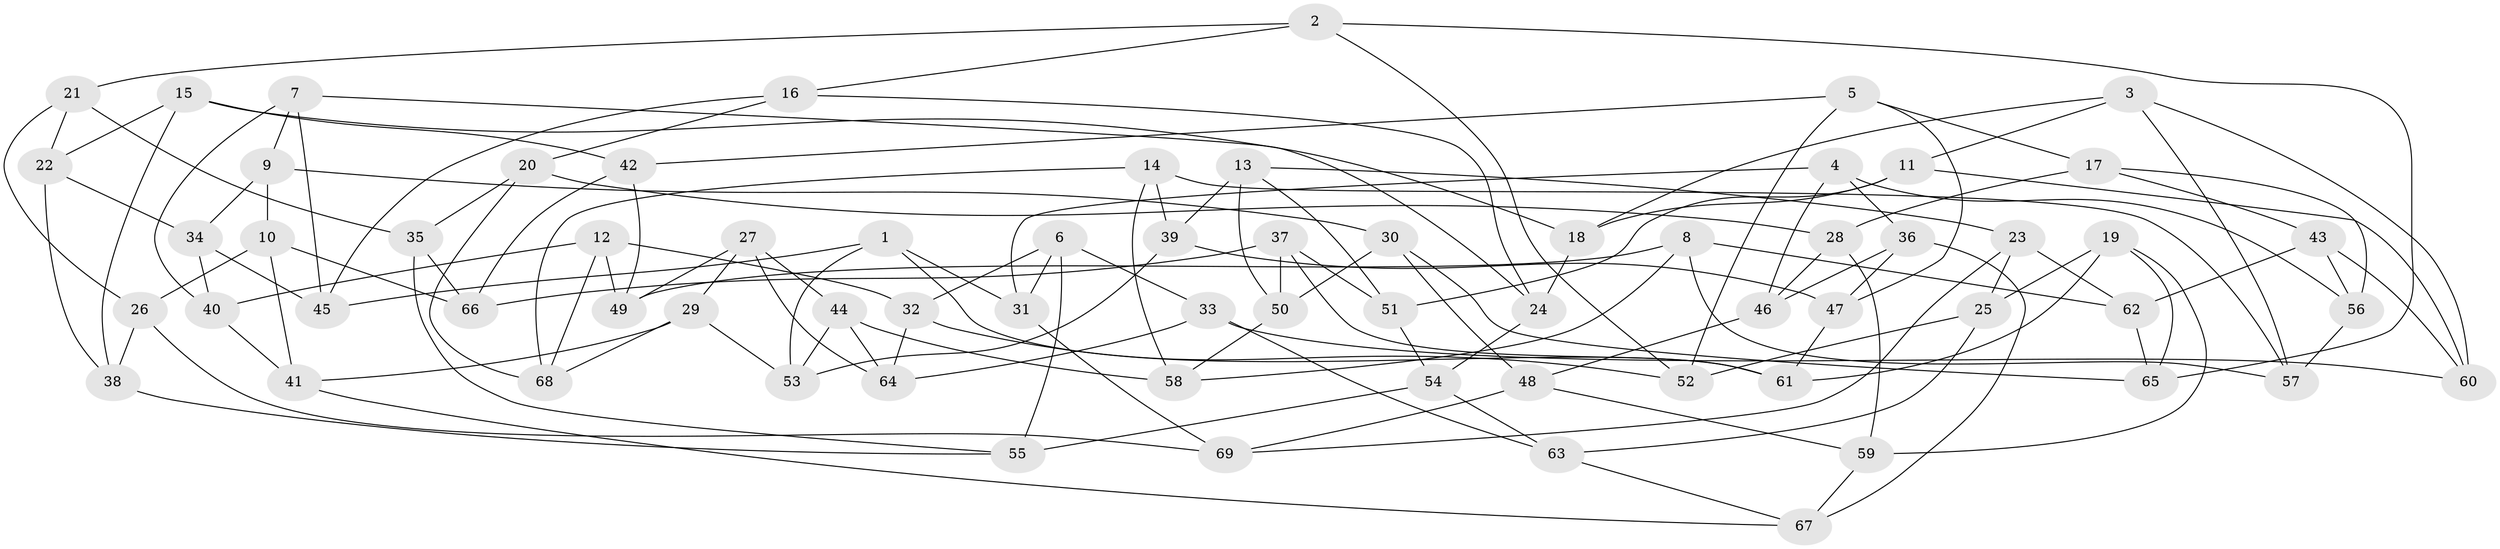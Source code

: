 // coarse degree distribution, {4: 0.7209302325581395, 9: 0.046511627906976744, 8: 0.11627906976744186, 3: 0.09302325581395349, 2: 0.023255813953488372}
// Generated by graph-tools (version 1.1) at 2025/53/03/04/25 22:53:52]
// undirected, 69 vertices, 138 edges
graph export_dot {
  node [color=gray90,style=filled];
  1;
  2;
  3;
  4;
  5;
  6;
  7;
  8;
  9;
  10;
  11;
  12;
  13;
  14;
  15;
  16;
  17;
  18;
  19;
  20;
  21;
  22;
  23;
  24;
  25;
  26;
  27;
  28;
  29;
  30;
  31;
  32;
  33;
  34;
  35;
  36;
  37;
  38;
  39;
  40;
  41;
  42;
  43;
  44;
  45;
  46;
  47;
  48;
  49;
  50;
  51;
  52;
  53;
  54;
  55;
  56;
  57;
  58;
  59;
  60;
  61;
  62;
  63;
  64;
  65;
  66;
  67;
  68;
  69;
  1 -- 61;
  1 -- 53;
  1 -- 31;
  1 -- 45;
  2 -- 65;
  2 -- 21;
  2 -- 16;
  2 -- 52;
  3 -- 57;
  3 -- 11;
  3 -- 60;
  3 -- 18;
  4 -- 56;
  4 -- 36;
  4 -- 31;
  4 -- 46;
  5 -- 42;
  5 -- 17;
  5 -- 52;
  5 -- 47;
  6 -- 32;
  6 -- 31;
  6 -- 33;
  6 -- 55;
  7 -- 9;
  7 -- 24;
  7 -- 45;
  7 -- 40;
  8 -- 57;
  8 -- 62;
  8 -- 49;
  8 -- 58;
  9 -- 10;
  9 -- 30;
  9 -- 34;
  10 -- 41;
  10 -- 26;
  10 -- 66;
  11 -- 51;
  11 -- 18;
  11 -- 60;
  12 -- 49;
  12 -- 68;
  12 -- 32;
  12 -- 40;
  13 -- 51;
  13 -- 39;
  13 -- 23;
  13 -- 50;
  14 -- 39;
  14 -- 68;
  14 -- 57;
  14 -- 58;
  15 -- 42;
  15 -- 18;
  15 -- 38;
  15 -- 22;
  16 -- 20;
  16 -- 24;
  16 -- 45;
  17 -- 28;
  17 -- 43;
  17 -- 56;
  18 -- 24;
  19 -- 61;
  19 -- 59;
  19 -- 65;
  19 -- 25;
  20 -- 35;
  20 -- 28;
  20 -- 68;
  21 -- 26;
  21 -- 22;
  21 -- 35;
  22 -- 34;
  22 -- 38;
  23 -- 62;
  23 -- 25;
  23 -- 69;
  24 -- 54;
  25 -- 52;
  25 -- 63;
  26 -- 69;
  26 -- 38;
  27 -- 44;
  27 -- 49;
  27 -- 29;
  27 -- 64;
  28 -- 59;
  28 -- 46;
  29 -- 68;
  29 -- 53;
  29 -- 41;
  30 -- 48;
  30 -- 65;
  30 -- 50;
  31 -- 69;
  32 -- 52;
  32 -- 64;
  33 -- 60;
  33 -- 64;
  33 -- 63;
  34 -- 40;
  34 -- 45;
  35 -- 55;
  35 -- 66;
  36 -- 47;
  36 -- 46;
  36 -- 67;
  37 -- 61;
  37 -- 51;
  37 -- 50;
  37 -- 66;
  38 -- 55;
  39 -- 53;
  39 -- 47;
  40 -- 41;
  41 -- 67;
  42 -- 49;
  42 -- 66;
  43 -- 56;
  43 -- 60;
  43 -- 62;
  44 -- 64;
  44 -- 58;
  44 -- 53;
  46 -- 48;
  47 -- 61;
  48 -- 69;
  48 -- 59;
  50 -- 58;
  51 -- 54;
  54 -- 63;
  54 -- 55;
  56 -- 57;
  59 -- 67;
  62 -- 65;
  63 -- 67;
}
